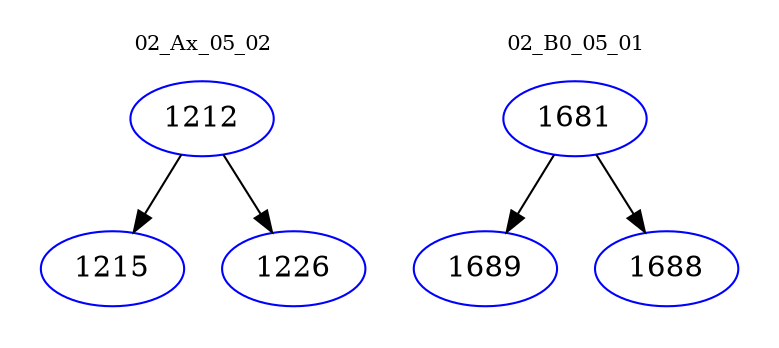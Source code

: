 digraph{
subgraph cluster_0 {
color = white
label = "02_Ax_05_02";
fontsize=10;
T0_1212 [label="1212", color="blue"]
T0_1212 -> T0_1215 [color="black"]
T0_1215 [label="1215", color="blue"]
T0_1212 -> T0_1226 [color="black"]
T0_1226 [label="1226", color="blue"]
}
subgraph cluster_1 {
color = white
label = "02_B0_05_01";
fontsize=10;
T1_1681 [label="1681", color="blue"]
T1_1681 -> T1_1689 [color="black"]
T1_1689 [label="1689", color="blue"]
T1_1681 -> T1_1688 [color="black"]
T1_1688 [label="1688", color="blue"]
}
}
